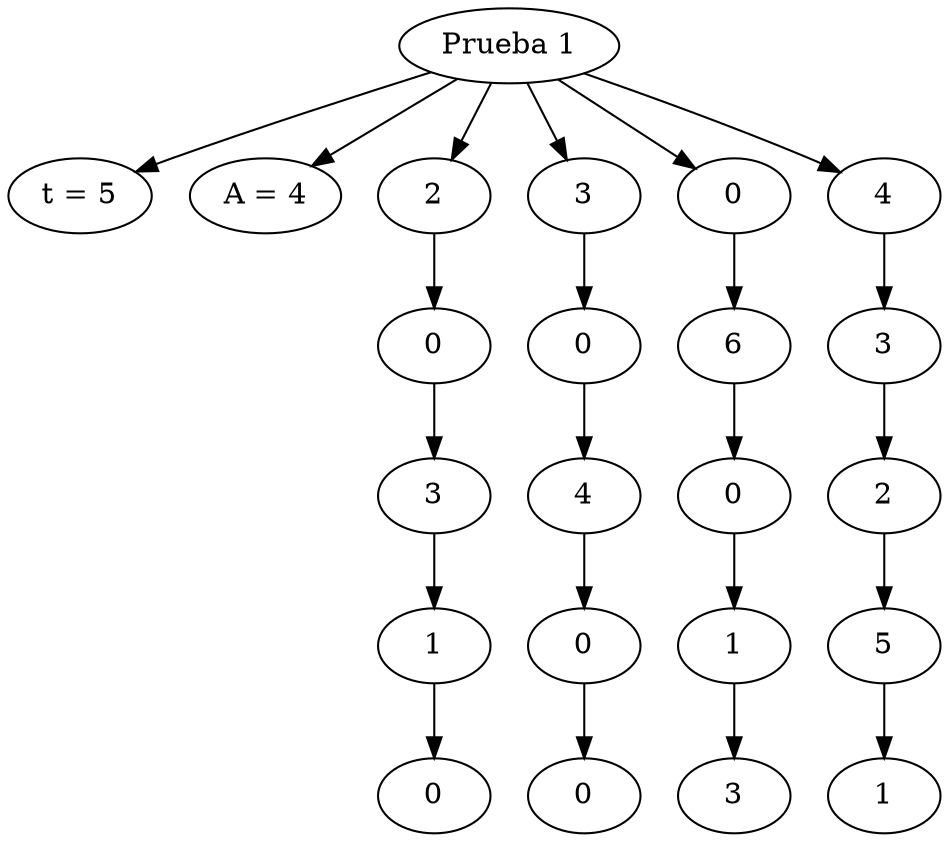 digraph "Prueba 1- Matriz de frecuencias" {
	1617166471376 [label="Prueba 1"]
	"1617166471376t" [label="t = 5"]
	"1617166471376A" [label="A = 4"]
	1617166471376 -> "1617166471376t"
	1617166471376 -> "1617166471376A"
	11 [label=2]
	1617166471376 -> 11
	12 [label=3]
	1617166471376 -> 12
	13 [label=0]
	1617166471376 -> 13
	14 [label=4]
	1617166471376 -> 14
	21 [label=0]
	11 -> 21
	22 [label=0]
	12 -> 22
	23 [label=6]
	13 -> 23
	24 [label=3]
	14 -> 24
	31 [label=3]
	21 -> 31
	32 [label=4]
	22 -> 32
	33 [label=0]
	23 -> 33
	34 [label=2]
	24 -> 34
	41 [label=1]
	31 -> 41
	42 [label=0]
	32 -> 42
	43 [label=1]
	33 -> 43
	44 [label=5]
	34 -> 44
	51 [label=0]
	41 -> 51
	52 [label=0]
	42 -> 52
	53 [label=3]
	43 -> 53
	54 [label=1]
	44 -> 54
}
